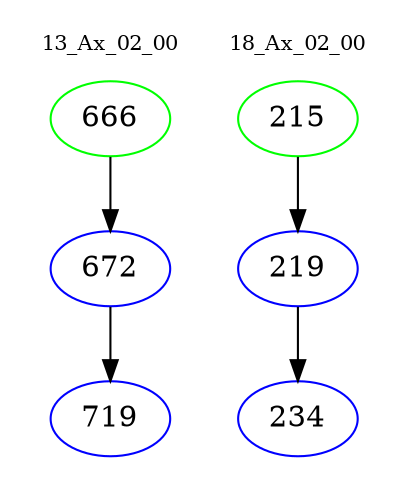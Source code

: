 digraph{
subgraph cluster_0 {
color = white
label = "13_Ax_02_00";
fontsize=10;
T0_666 [label="666", color="green"]
T0_666 -> T0_672 [color="black"]
T0_672 [label="672", color="blue"]
T0_672 -> T0_719 [color="black"]
T0_719 [label="719", color="blue"]
}
subgraph cluster_1 {
color = white
label = "18_Ax_02_00";
fontsize=10;
T1_215 [label="215", color="green"]
T1_215 -> T1_219 [color="black"]
T1_219 [label="219", color="blue"]
T1_219 -> T1_234 [color="black"]
T1_234 [label="234", color="blue"]
}
}
